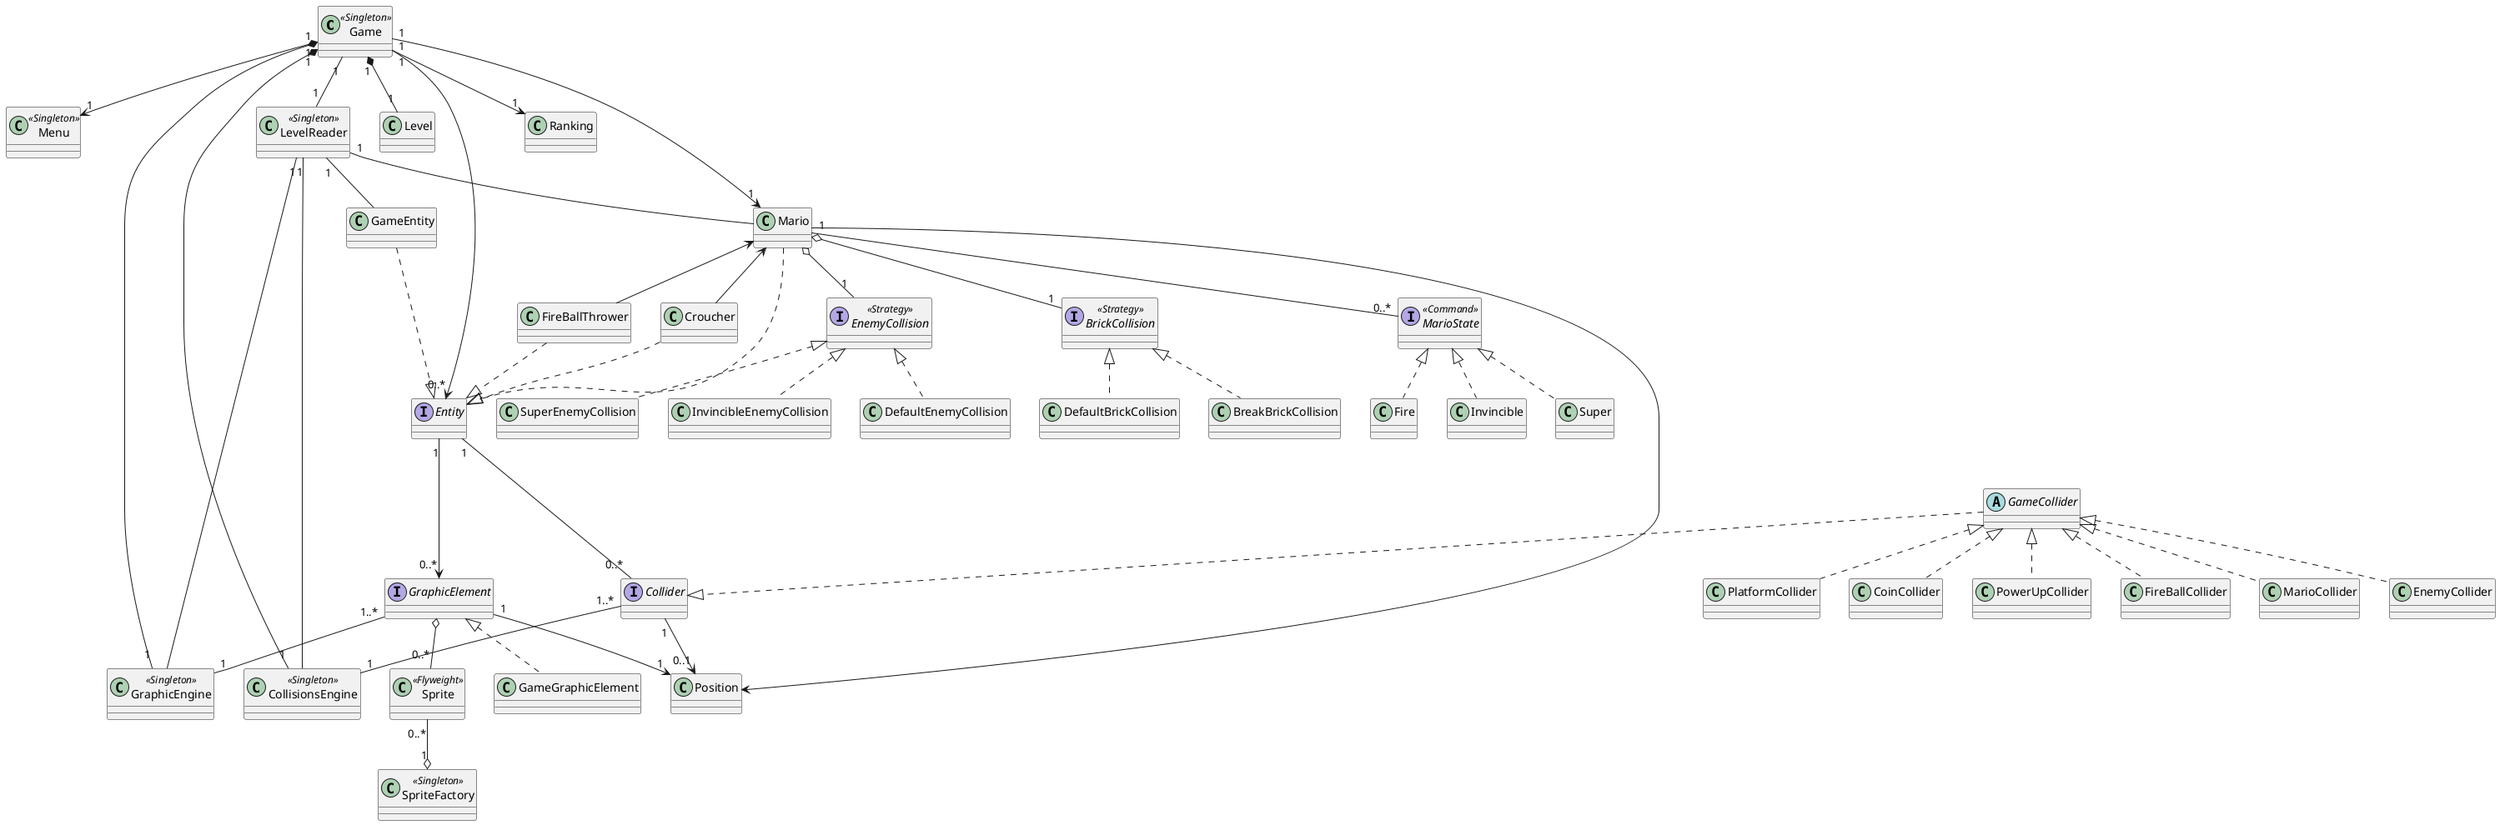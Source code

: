 @startuml
' # JUEGO #
'
class Game <<Singleton>>
class Menu <<Singleton>>
class GameEntity
class CollisionsEngine <<Singleton>>
class GraphicEngine <<Singleton>>
class LevelReader <<Singleton>>
Game "1" --> "1" Menu
Game "1" *-- "1" Level
Game "1" --> "1" Mario
Game "1" *-- "1" GraphicEngine
Game "1" *-- "1" CollisionsEngine
Game "1" --> "1" Ranking
Game "1" -- "1" LevelReader
Game "1" --> "0..*" Entity
LevelReader "1" -- CollisionsEngine
LevelReader "1" -- GraphicEngine
LevelReader "1" -- Mario
LevelReader "1" -- GameEntity
GameEntity ..|> Entity

' # ENTIDAD #
'
interface Entity
Entity "1" ---> "0..*" GraphicElement
Entity "1" --- "0..*" Collider

' # GRAFICA #
'
interface GraphicElement
class GameGraphicElement
class SpriteFactory <<Singleton>>
class Sprite <<Flyweight>>
GameGraphicElement .u.|> GraphicElement
Sprite "0..*" --o "1" SpriteFactory
GraphicElement o-- "0..*" Sprite
GraphicElement "1..*" -- "1" GraphicEngine
GraphicElement "1" --> "1" Position

' # COLLISIONS #
'
interface Collider
abstract class GameCollider
Collider "1" --> "0..1" Position
Collider "1..*" -- "1" CollisionsEngine
GameCollider ..|> Collider
MarioCollider .u.|> GameCollider
EnemyCollider .u.|> GameCollider
PlatformCollider .u.|> GameCollider
CoinCollider .u.|> GameCollider
PowerUpCollider .u.|> GameCollider
FireBallCollider .u.|> GameCollider

' # PERSONAJE #
'
interface MarioState <<Command>>
class Mario 
Mario ...|> Entity
Mario "1" -- "0..*" MarioState
Super .u.|> MarioState
Fire .u.|> MarioState
Invincible .u.|> MarioState
interface EnemyCollision <<Strategy>>
interface BrickCollision <<Strategy>>
class FireBallThrower
class Croucher
FireBallThrower ..|> Entity
Croucher ..|> Entity
Mario <-- FireBallThrower
Mario <-- Croucher
DefaultBrickCollision .u.|> BrickCollision
BreakBrickCollision .u.|> BrickCollision
DefaultEnemyCollision .u.|> EnemyCollision
SuperEnemyCollision .u.|> EnemyCollision
InvincibleEnemyCollision .u.|> EnemyCollision
Mario o-d- "1" EnemyCollision
Mario o-d- "1" BrickCollision
Mario --> Position

newpage

' # NIVEL #
'
interface Platform
interface Enemy
interface PowerUp
class Coin
Platform ...u.|> Entity
Enemy ..u.|> Entity
PowerUp ..u.|> Entity
Coin .u.|> Entity

' # ENEMIGOS #
'

Goomba .u.|> Enemy
KoopaTroopa .u.|> Enemy
KoopaTroopa "1" o-- "1" Shell
PiranhaPlant .u.|> Enemy
Lakitu .u.|> Enemy
Spiny .u.|> Enemy
BuzzyBeattle .u.|> Enemy
Pipe --> "0..1" PiranhaPlant

' # PLATAFORMAS #
'
Void .u.|> Platform
SolidBlock .u.|> Platform
SolidBrick -u-|> SolidBlock
QuestionBlock -u-|> SolidBlock
Pipe .u.|> Platform

' # POWERUPS #
'
SuperMushroom .u.|> PowerUp
FireFlower .u.|> PowerUp
Star .u.|> PowerUp
GreenMushroom .u.|> PowerUp

' # PROYECTIL #
'
interface Proyectile
Proyectile .u.|> Entity
FireBall .u.|> Proyectile
Star .u.|> Proyectile

' # MOVABLE #
interface Movable
Enemy .u.|> Movable
GreenMushroom .u.|> Movable
SuperMushroom .u.|> Movable

' # FORMATTING #
'
@enduml
